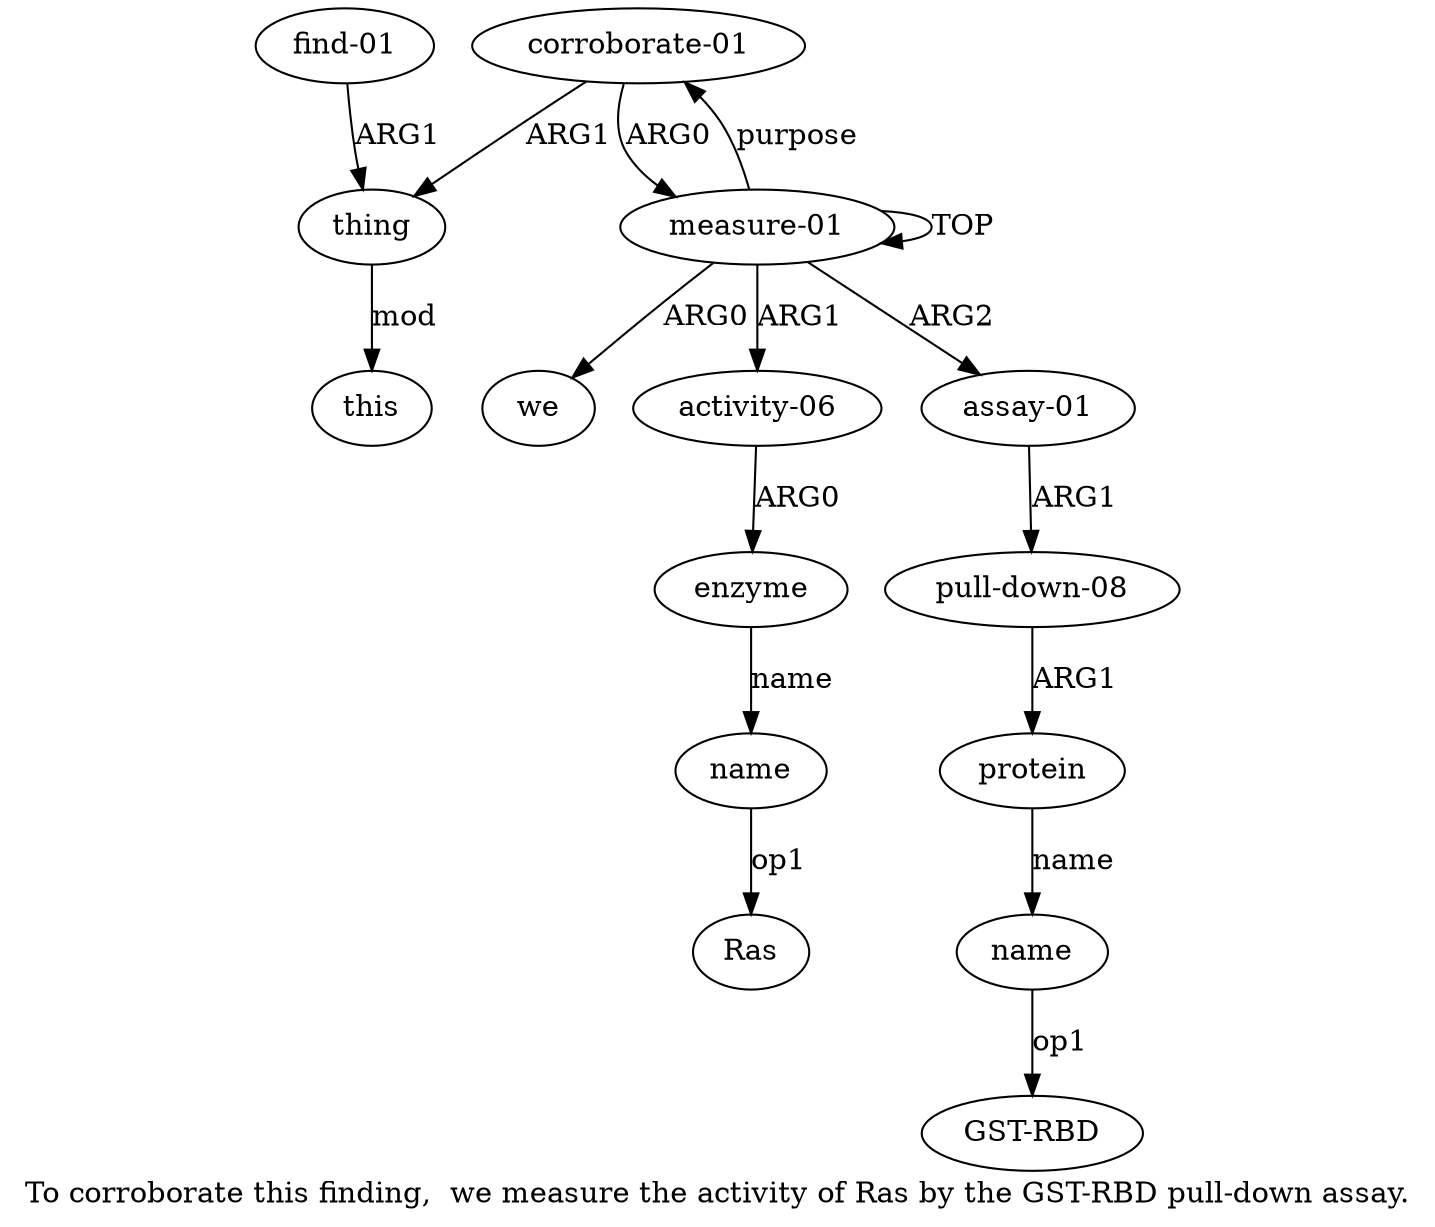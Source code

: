 digraph  {
	graph [label="To corroborate this finding,  we measure the activity of Ras by the GST-RBD pull-down assay."];
	node [label="\N"];
	a11	 [color=black,
		gold_ind=11,
		gold_label="find-01",
		label="find-01",
		test_ind=11,
		test_label="find-01"];
	a10	 [color=black,
		gold_ind=10,
		gold_label=thing,
		label=thing,
		test_ind=10,
		test_label=thing];
	a11 -> a10 [key=0,
	color=black,
	gold_label=ARG1,
	label=ARG1,
	test_label=ARG1];
a12 [color=black,
	gold_ind=12,
	gold_label=this,
	label=this,
	test_ind=12,
	test_label=this];
a10 -> a12 [key=0,
color=black,
gold_label=mod,
label=mod,
test_label=mod];
"a8 GST-RBD" [color=black,
gold_ind=-1,
gold_label="GST-RBD",
label="GST-RBD",
test_ind=-1,
test_label="GST-RBD"];
"a4 Ras" [color=black,
gold_ind=-1,
gold_label=Ras,
label=Ras,
test_ind=-1,
test_label=Ras];
a1 [color=black,
gold_ind=1,
gold_label=we,
label=we,
test_ind=1,
test_label=we];
a0 [color=black,
gold_ind=0,
gold_label="measure-01",
label="measure-01",
test_ind=0,
test_label="measure-01"];
a0 -> a1 [key=0,
color=black,
gold_label=ARG0,
label=ARG0,
test_label=ARG0];
a0 -> a0 [key=0,
color=black,
gold_label=TOP,
label=TOP,
test_label=TOP];
a2 [color=black,
gold_ind=2,
gold_label="activity-06",
label="activity-06",
test_ind=2,
test_label="activity-06"];
a0 -> a2 [key=0,
color=black,
gold_label=ARG1,
label=ARG1,
test_label=ARG1];
a5 [color=black,
gold_ind=5,
gold_label="assay-01",
label="assay-01",
test_ind=5,
test_label="assay-01"];
a0 -> a5 [key=0,
color=black,
gold_label=ARG2,
label=ARG2,
test_label=ARG2];
a9 [color=black,
gold_ind=9,
gold_label="corroborate-01",
label="corroborate-01",
test_ind=9,
test_label="corroborate-01"];
a0 -> a9 [key=0,
color=black,
gold_label=purpose,
label=purpose,
test_label=purpose];
a3 [color=black,
gold_ind=3,
gold_label=enzyme,
label=enzyme,
test_ind=3,
test_label=enzyme];
a4 [color=black,
gold_ind=4,
gold_label=name,
label=name,
test_ind=4,
test_label=name];
a3 -> a4 [key=0,
color=black,
gold_label=name,
label=name,
test_label=name];
a2 -> a3 [key=0,
color=black,
gold_label=ARG0,
label=ARG0,
test_label=ARG0];
a6 [color=black,
gold_ind=6,
gold_label="pull-down-08",
label="pull-down-08",
test_ind=6,
test_label="pull-down-08"];
a5 -> a6 [key=0,
color=black,
gold_label=ARG1,
label=ARG1,
test_label=ARG1];
a4 -> "a4 Ras" [key=0,
color=black,
gold_label=op1,
label=op1,
test_label=op1];
a7 [color=black,
gold_ind=7,
gold_label=protein,
label=protein,
test_ind=7,
test_label=protein];
a8 [color=black,
gold_ind=8,
gold_label=name,
label=name,
test_ind=8,
test_label=name];
a7 -> a8 [key=0,
color=black,
gold_label=name,
label=name,
test_label=name];
a6 -> a7 [key=0,
color=black,
gold_label=ARG1,
label=ARG1,
test_label=ARG1];
a9 -> a10 [key=0,
color=black,
gold_label=ARG1,
label=ARG1,
test_label=ARG1];
a9 -> a0 [key=0,
color=black,
gold_label=ARG0,
label=ARG0,
test_label=ARG0];
a8 -> "a8 GST-RBD" [key=0,
color=black,
gold_label=op1,
label=op1,
test_label=op1];
}
